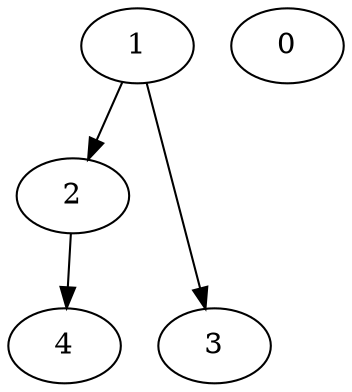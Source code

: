 strict digraph {


	"1" [  weight=0 ];

	"1" -> "2" [  weight=0 ];

	"1" -> "3" [  weight=0 ];

	"2" [  weight=0 ];

	"2" -> "4" [  weight=0 ];

	"3" [  weight=0 ];

	"4" [  weight=0 ];

	"0" [  weight=0 ];

}
